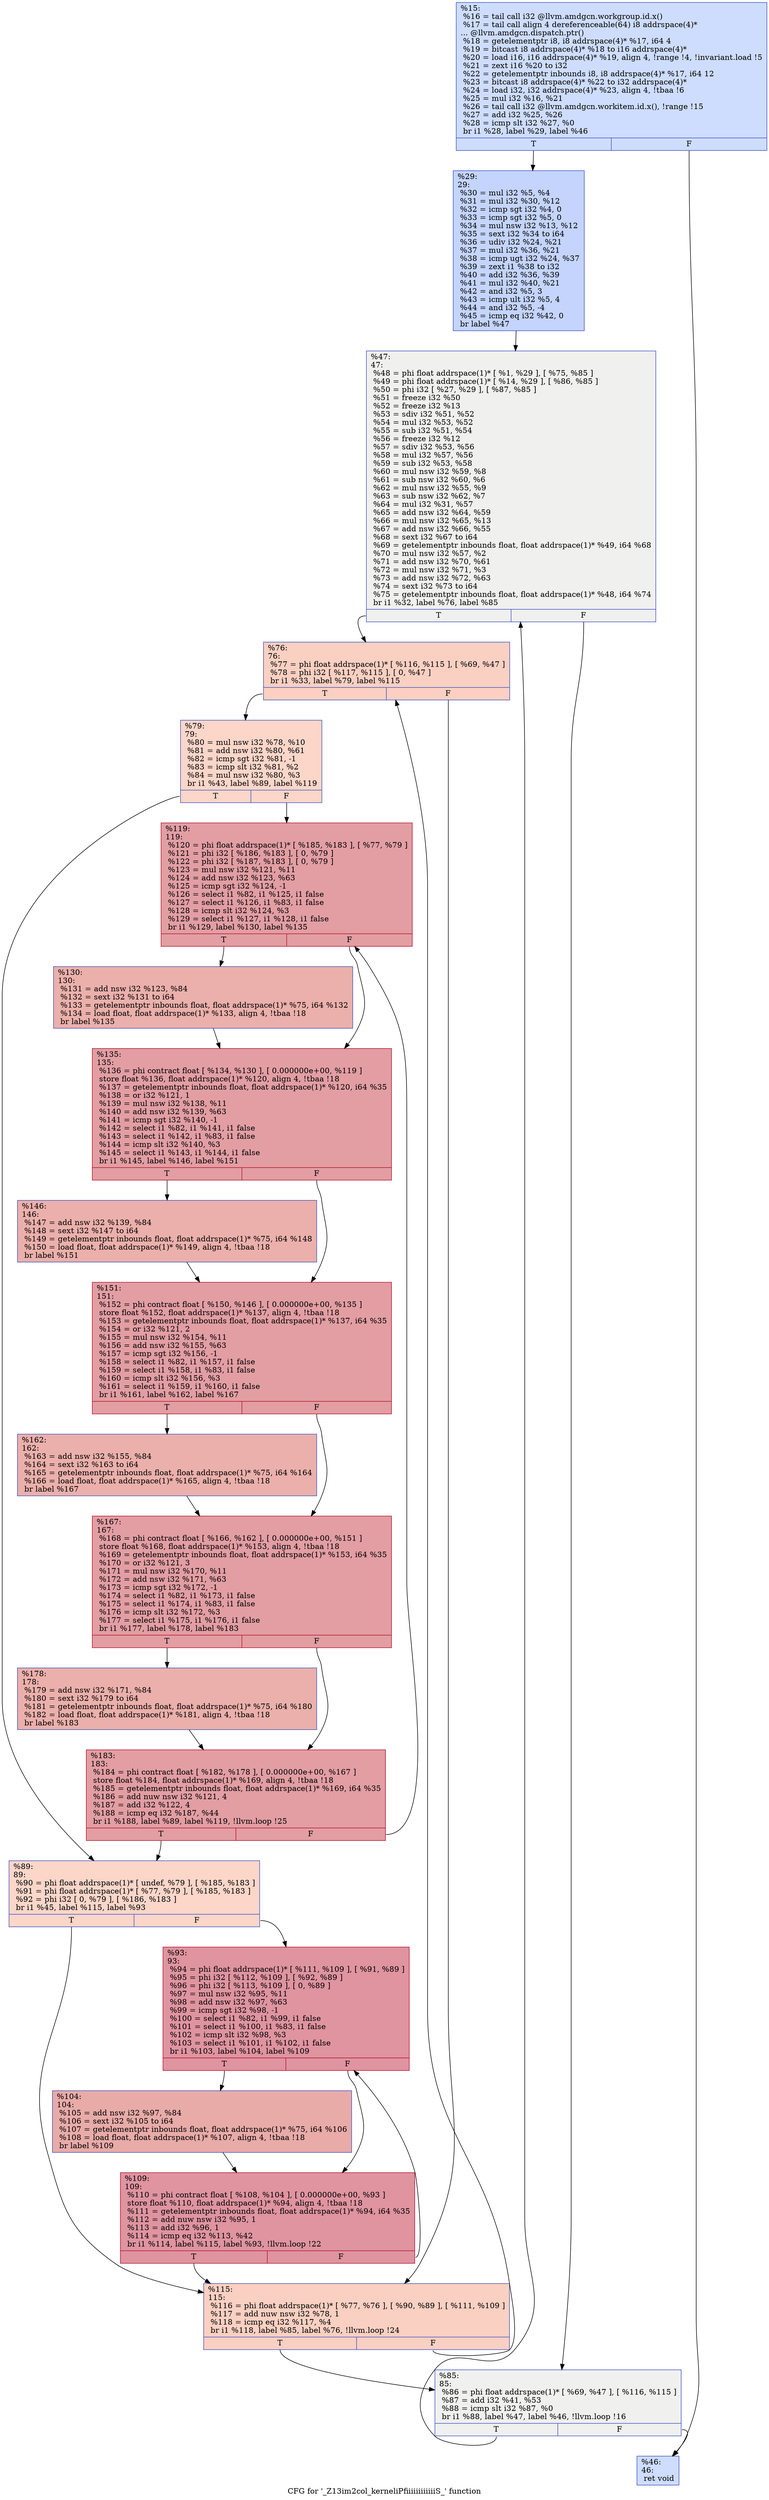 digraph "CFG for '_Z13im2col_kerneliPfiiiiiiiiiiiiS_' function" {
	label="CFG for '_Z13im2col_kerneliPfiiiiiiiiiiiiS_' function";

	Node0x5ed5630 [shape=record,color="#3d50c3ff", style=filled, fillcolor="#8fb1fe70",label="{%15:\l  %16 = tail call i32 @llvm.amdgcn.workgroup.id.x()\l  %17 = tail call align 4 dereferenceable(64) i8 addrspace(4)*\l... @llvm.amdgcn.dispatch.ptr()\l  %18 = getelementptr i8, i8 addrspace(4)* %17, i64 4\l  %19 = bitcast i8 addrspace(4)* %18 to i16 addrspace(4)*\l  %20 = load i16, i16 addrspace(4)* %19, align 4, !range !4, !invariant.load !5\l  %21 = zext i16 %20 to i32\l  %22 = getelementptr inbounds i8, i8 addrspace(4)* %17, i64 12\l  %23 = bitcast i8 addrspace(4)* %22 to i32 addrspace(4)*\l  %24 = load i32, i32 addrspace(4)* %23, align 4, !tbaa !6\l  %25 = mul i32 %16, %21\l  %26 = tail call i32 @llvm.amdgcn.workitem.id.x(), !range !15\l  %27 = add i32 %25, %26\l  %28 = icmp slt i32 %27, %0\l  br i1 %28, label %29, label %46\l|{<s0>T|<s1>F}}"];
	Node0x5ed5630:s0 -> Node0x5ed84c0;
	Node0x5ed5630:s1 -> Node0x5ed8550;
	Node0x5ed84c0 [shape=record,color="#3d50c3ff", style=filled, fillcolor="#7a9df870",label="{%29:\l29:                                               \l  %30 = mul i32 %5, %4\l  %31 = mul i32 %30, %12\l  %32 = icmp sgt i32 %4, 0\l  %33 = icmp sgt i32 %5, 0\l  %34 = mul nsw i32 %13, %12\l  %35 = sext i32 %34 to i64\l  %36 = udiv i32 %24, %21\l  %37 = mul i32 %36, %21\l  %38 = icmp ugt i32 %24, %37\l  %39 = zext i1 %38 to i32\l  %40 = add i32 %36, %39\l  %41 = mul i32 %40, %21\l  %42 = and i32 %5, 3\l  %43 = icmp ult i32 %5, 4\l  %44 = and i32 %5, -4\l  %45 = icmp eq i32 %42, 0\l  br label %47\l}"];
	Node0x5ed84c0 -> Node0x5ed90f0;
	Node0x5ed8550 [shape=record,color="#3d50c3ff", style=filled, fillcolor="#8fb1fe70",label="{%46:\l46:                                               \l  ret void\l}"];
	Node0x5ed90f0 [shape=record,color="#3d50c3ff", style=filled, fillcolor="#dedcdb70",label="{%47:\l47:                                               \l  %48 = phi float addrspace(1)* [ %1, %29 ], [ %75, %85 ]\l  %49 = phi float addrspace(1)* [ %14, %29 ], [ %86, %85 ]\l  %50 = phi i32 [ %27, %29 ], [ %87, %85 ]\l  %51 = freeze i32 %50\l  %52 = freeze i32 %13\l  %53 = sdiv i32 %51, %52\l  %54 = mul i32 %53, %52\l  %55 = sub i32 %51, %54\l  %56 = freeze i32 %12\l  %57 = sdiv i32 %53, %56\l  %58 = mul i32 %57, %56\l  %59 = sub i32 %53, %58\l  %60 = mul nsw i32 %59, %8\l  %61 = sub nsw i32 %60, %6\l  %62 = mul nsw i32 %55, %9\l  %63 = sub nsw i32 %62, %7\l  %64 = mul i32 %31, %57\l  %65 = add nsw i32 %64, %59\l  %66 = mul nsw i32 %65, %13\l  %67 = add nsw i32 %66, %55\l  %68 = sext i32 %67 to i64\l  %69 = getelementptr inbounds float, float addrspace(1)* %49, i64 %68\l  %70 = mul nsw i32 %57, %2\l  %71 = add nsw i32 %70, %61\l  %72 = mul nsw i32 %71, %3\l  %73 = add nsw i32 %72, %63\l  %74 = sext i32 %73 to i64\l  %75 = getelementptr inbounds float, float addrspace(1)* %48, i64 %74\l  br i1 %32, label %76, label %85\l|{<s0>T|<s1>F}}"];
	Node0x5ed90f0:s0 -> Node0x5ed89f0;
	Node0x5ed90f0:s1 -> Node0x5ed9230;
	Node0x5ed89f0 [shape=record,color="#3d50c3ff", style=filled, fillcolor="#f3947570",label="{%76:\l76:                                               \l  %77 = phi float addrspace(1)* [ %116, %115 ], [ %69, %47 ]\l  %78 = phi i32 [ %117, %115 ], [ 0, %47 ]\l  br i1 %33, label %79, label %115\l|{<s0>T|<s1>F}}"];
	Node0x5ed89f0:s0 -> Node0x5eda870;
	Node0x5ed89f0:s1 -> Node0x5eda610;
	Node0x5eda870 [shape=record,color="#3d50c3ff", style=filled, fillcolor="#f6a38570",label="{%79:\l79:                                               \l  %80 = mul nsw i32 %78, %10\l  %81 = add nsw i32 %80, %61\l  %82 = icmp sgt i32 %81, -1\l  %83 = icmp slt i32 %81, %2\l  %84 = mul nsw i32 %80, %3\l  br i1 %43, label %89, label %119\l|{<s0>T|<s1>F}}"];
	Node0x5eda870:s0 -> Node0x5edacb0;
	Node0x5eda870:s1 -> Node0x5edad00;
	Node0x5ed9230 [shape=record,color="#3d50c3ff", style=filled, fillcolor="#dedcdb70",label="{%85:\l85:                                               \l  %86 = phi float addrspace(1)* [ %69, %47 ], [ %116, %115 ]\l  %87 = add i32 %41, %53\l  %88 = icmp slt i32 %87, %0\l  br i1 %88, label %47, label %46, !llvm.loop !16\l|{<s0>T|<s1>F}}"];
	Node0x5ed9230:s0 -> Node0x5ed90f0;
	Node0x5ed9230:s1 -> Node0x5ed8550;
	Node0x5edacb0 [shape=record,color="#3d50c3ff", style=filled, fillcolor="#f6a38570",label="{%89:\l89:                                               \l  %90 = phi float addrspace(1)* [ undef, %79 ], [ %185, %183 ]\l  %91 = phi float addrspace(1)* [ %77, %79 ], [ %185, %183 ]\l  %92 = phi i32 [ 0, %79 ], [ %186, %183 ]\l  br i1 %45, label %115, label %93\l|{<s0>T|<s1>F}}"];
	Node0x5edacb0:s0 -> Node0x5eda610;
	Node0x5edacb0:s1 -> Node0x5edb830;
	Node0x5edb830 [shape=record,color="#b70d28ff", style=filled, fillcolor="#b70d2870",label="{%93:\l93:                                               \l  %94 = phi float addrspace(1)* [ %111, %109 ], [ %91, %89 ]\l  %95 = phi i32 [ %112, %109 ], [ %92, %89 ]\l  %96 = phi i32 [ %113, %109 ], [ 0, %89 ]\l  %97 = mul nsw i32 %95, %11\l  %98 = add nsw i32 %97, %63\l  %99 = icmp sgt i32 %98, -1\l  %100 = select i1 %82, i1 %99, i1 false\l  %101 = select i1 %100, i1 %83, i1 false\l  %102 = icmp slt i32 %98, %3\l  %103 = select i1 %101, i1 %102, i1 false\l  br i1 %103, label %104, label %109\l|{<s0>T|<s1>F}}"];
	Node0x5edb830:s0 -> Node0x5edc1a0;
	Node0x5edb830:s1 -> Node0x5edb9a0;
	Node0x5edc1a0 [shape=record,color="#3d50c3ff", style=filled, fillcolor="#cc403a70",label="{%104:\l104:                                              \l  %105 = add nsw i32 %97, %84\l  %106 = sext i32 %105 to i64\l  %107 = getelementptr inbounds float, float addrspace(1)* %75, i64 %106\l  %108 = load float, float addrspace(1)* %107, align 4, !tbaa !18\l  br label %109\l}"];
	Node0x5edc1a0 -> Node0x5edb9a0;
	Node0x5edb9a0 [shape=record,color="#b70d28ff", style=filled, fillcolor="#b70d2870",label="{%109:\l109:                                              \l  %110 = phi contract float [ %108, %104 ], [ 0.000000e+00, %93 ]\l  store float %110, float addrspace(1)* %94, align 4, !tbaa !18\l  %111 = getelementptr inbounds float, float addrspace(1)* %94, i64 %35\l  %112 = add nuw nsw i32 %95, 1\l  %113 = add i32 %96, 1\l  %114 = icmp eq i32 %113, %42\l  br i1 %114, label %115, label %93, !llvm.loop !22\l|{<s0>T|<s1>F}}"];
	Node0x5edb9a0:s0 -> Node0x5eda610;
	Node0x5edb9a0:s1 -> Node0x5edb830;
	Node0x5eda610 [shape=record,color="#3d50c3ff", style=filled, fillcolor="#f3947570",label="{%115:\l115:                                              \l  %116 = phi float addrspace(1)* [ %77, %76 ], [ %90, %89 ], [ %111, %109 ]\l  %117 = add nuw nsw i32 %78, 1\l  %118 = icmp eq i32 %117, %4\l  br i1 %118, label %85, label %76, !llvm.loop !24\l|{<s0>T|<s1>F}}"];
	Node0x5eda610:s0 -> Node0x5ed9230;
	Node0x5eda610:s1 -> Node0x5ed89f0;
	Node0x5edad00 [shape=record,color="#b70d28ff", style=filled, fillcolor="#be242e70",label="{%119:\l119:                                              \l  %120 = phi float addrspace(1)* [ %185, %183 ], [ %77, %79 ]\l  %121 = phi i32 [ %186, %183 ], [ 0, %79 ]\l  %122 = phi i32 [ %187, %183 ], [ 0, %79 ]\l  %123 = mul nsw i32 %121, %11\l  %124 = add nsw i32 %123, %63\l  %125 = icmp sgt i32 %124, -1\l  %126 = select i1 %82, i1 %125, i1 false\l  %127 = select i1 %126, i1 %83, i1 false\l  %128 = icmp slt i32 %124, %3\l  %129 = select i1 %127, i1 %128, i1 false\l  br i1 %129, label %130, label %135\l|{<s0>T|<s1>F}}"];
	Node0x5edad00:s0 -> Node0x5ed9da0;
	Node0x5edad00:s1 -> Node0x5ed9e30;
	Node0x5ed9da0 [shape=record,color="#3d50c3ff", style=filled, fillcolor="#d24b4070",label="{%130:\l130:                                              \l  %131 = add nsw i32 %123, %84\l  %132 = sext i32 %131 to i64\l  %133 = getelementptr inbounds float, float addrspace(1)* %75, i64 %132\l  %134 = load float, float addrspace(1)* %133, align 4, !tbaa !18\l  br label %135\l}"];
	Node0x5ed9da0 -> Node0x5ed9e30;
	Node0x5ed9e30 [shape=record,color="#b70d28ff", style=filled, fillcolor="#be242e70",label="{%135:\l135:                                              \l  %136 = phi contract float [ %134, %130 ], [ 0.000000e+00, %119 ]\l  store float %136, float addrspace(1)* %120, align 4, !tbaa !18\l  %137 = getelementptr inbounds float, float addrspace(1)* %120, i64 %35\l  %138 = or i32 %121, 1\l  %139 = mul nsw i32 %138, %11\l  %140 = add nsw i32 %139, %63\l  %141 = icmp sgt i32 %140, -1\l  %142 = select i1 %82, i1 %141, i1 false\l  %143 = select i1 %142, i1 %83, i1 false\l  %144 = icmp slt i32 %140, %3\l  %145 = select i1 %143, i1 %144, i1 false\l  br i1 %145, label %146, label %151\l|{<s0>T|<s1>F}}"];
	Node0x5ed9e30:s0 -> Node0x5edf420;
	Node0x5ed9e30:s1 -> Node0x5edf470;
	Node0x5edf420 [shape=record,color="#3d50c3ff", style=filled, fillcolor="#d24b4070",label="{%146:\l146:                                              \l  %147 = add nsw i32 %139, %84\l  %148 = sext i32 %147 to i64\l  %149 = getelementptr inbounds float, float addrspace(1)* %75, i64 %148\l  %150 = load float, float addrspace(1)* %149, align 4, !tbaa !18\l  br label %151\l}"];
	Node0x5edf420 -> Node0x5edf470;
	Node0x5edf470 [shape=record,color="#b70d28ff", style=filled, fillcolor="#be242e70",label="{%151:\l151:                                              \l  %152 = phi contract float [ %150, %146 ], [ 0.000000e+00, %135 ]\l  store float %152, float addrspace(1)* %137, align 4, !tbaa !18\l  %153 = getelementptr inbounds float, float addrspace(1)* %137, i64 %35\l  %154 = or i32 %121, 2\l  %155 = mul nsw i32 %154, %11\l  %156 = add nsw i32 %155, %63\l  %157 = icmp sgt i32 %156, -1\l  %158 = select i1 %82, i1 %157, i1 false\l  %159 = select i1 %158, i1 %83, i1 false\l  %160 = icmp slt i32 %156, %3\l  %161 = select i1 %159, i1 %160, i1 false\l  br i1 %161, label %162, label %167\l|{<s0>T|<s1>F}}"];
	Node0x5edf470:s0 -> Node0x5edfeb0;
	Node0x5edf470:s1 -> Node0x5edff00;
	Node0x5edfeb0 [shape=record,color="#3d50c3ff", style=filled, fillcolor="#d24b4070",label="{%162:\l162:                                              \l  %163 = add nsw i32 %155, %84\l  %164 = sext i32 %163 to i64\l  %165 = getelementptr inbounds float, float addrspace(1)* %75, i64 %164\l  %166 = load float, float addrspace(1)* %165, align 4, !tbaa !18\l  br label %167\l}"];
	Node0x5edfeb0 -> Node0x5edff00;
	Node0x5edff00 [shape=record,color="#b70d28ff", style=filled, fillcolor="#be242e70",label="{%167:\l167:                                              \l  %168 = phi contract float [ %166, %162 ], [ 0.000000e+00, %151 ]\l  store float %168, float addrspace(1)* %153, align 4, !tbaa !18\l  %169 = getelementptr inbounds float, float addrspace(1)* %153, i64 %35\l  %170 = or i32 %121, 3\l  %171 = mul nsw i32 %170, %11\l  %172 = add nsw i32 %171, %63\l  %173 = icmp sgt i32 %172, -1\l  %174 = select i1 %82, i1 %173, i1 false\l  %175 = select i1 %174, i1 %83, i1 false\l  %176 = icmp slt i32 %172, %3\l  %177 = select i1 %175, i1 %176, i1 false\l  br i1 %177, label %178, label %183\l|{<s0>T|<s1>F}}"];
	Node0x5edff00:s0 -> Node0x5ee0940;
	Node0x5edff00:s1 -> Node0x5edb550;
	Node0x5ee0940 [shape=record,color="#3d50c3ff", style=filled, fillcolor="#d24b4070",label="{%178:\l178:                                              \l  %179 = add nsw i32 %171, %84\l  %180 = sext i32 %179 to i64\l  %181 = getelementptr inbounds float, float addrspace(1)* %75, i64 %180\l  %182 = load float, float addrspace(1)* %181, align 4, !tbaa !18\l  br label %183\l}"];
	Node0x5ee0940 -> Node0x5edb550;
	Node0x5edb550 [shape=record,color="#b70d28ff", style=filled, fillcolor="#be242e70",label="{%183:\l183:                                              \l  %184 = phi contract float [ %182, %178 ], [ 0.000000e+00, %167 ]\l  store float %184, float addrspace(1)* %169, align 4, !tbaa !18\l  %185 = getelementptr inbounds float, float addrspace(1)* %169, i64 %35\l  %186 = add nuw nsw i32 %121, 4\l  %187 = add i32 %122, 4\l  %188 = icmp eq i32 %187, %44\l  br i1 %188, label %89, label %119, !llvm.loop !25\l|{<s0>T|<s1>F}}"];
	Node0x5edb550:s0 -> Node0x5edacb0;
	Node0x5edb550:s1 -> Node0x5edad00;
}
